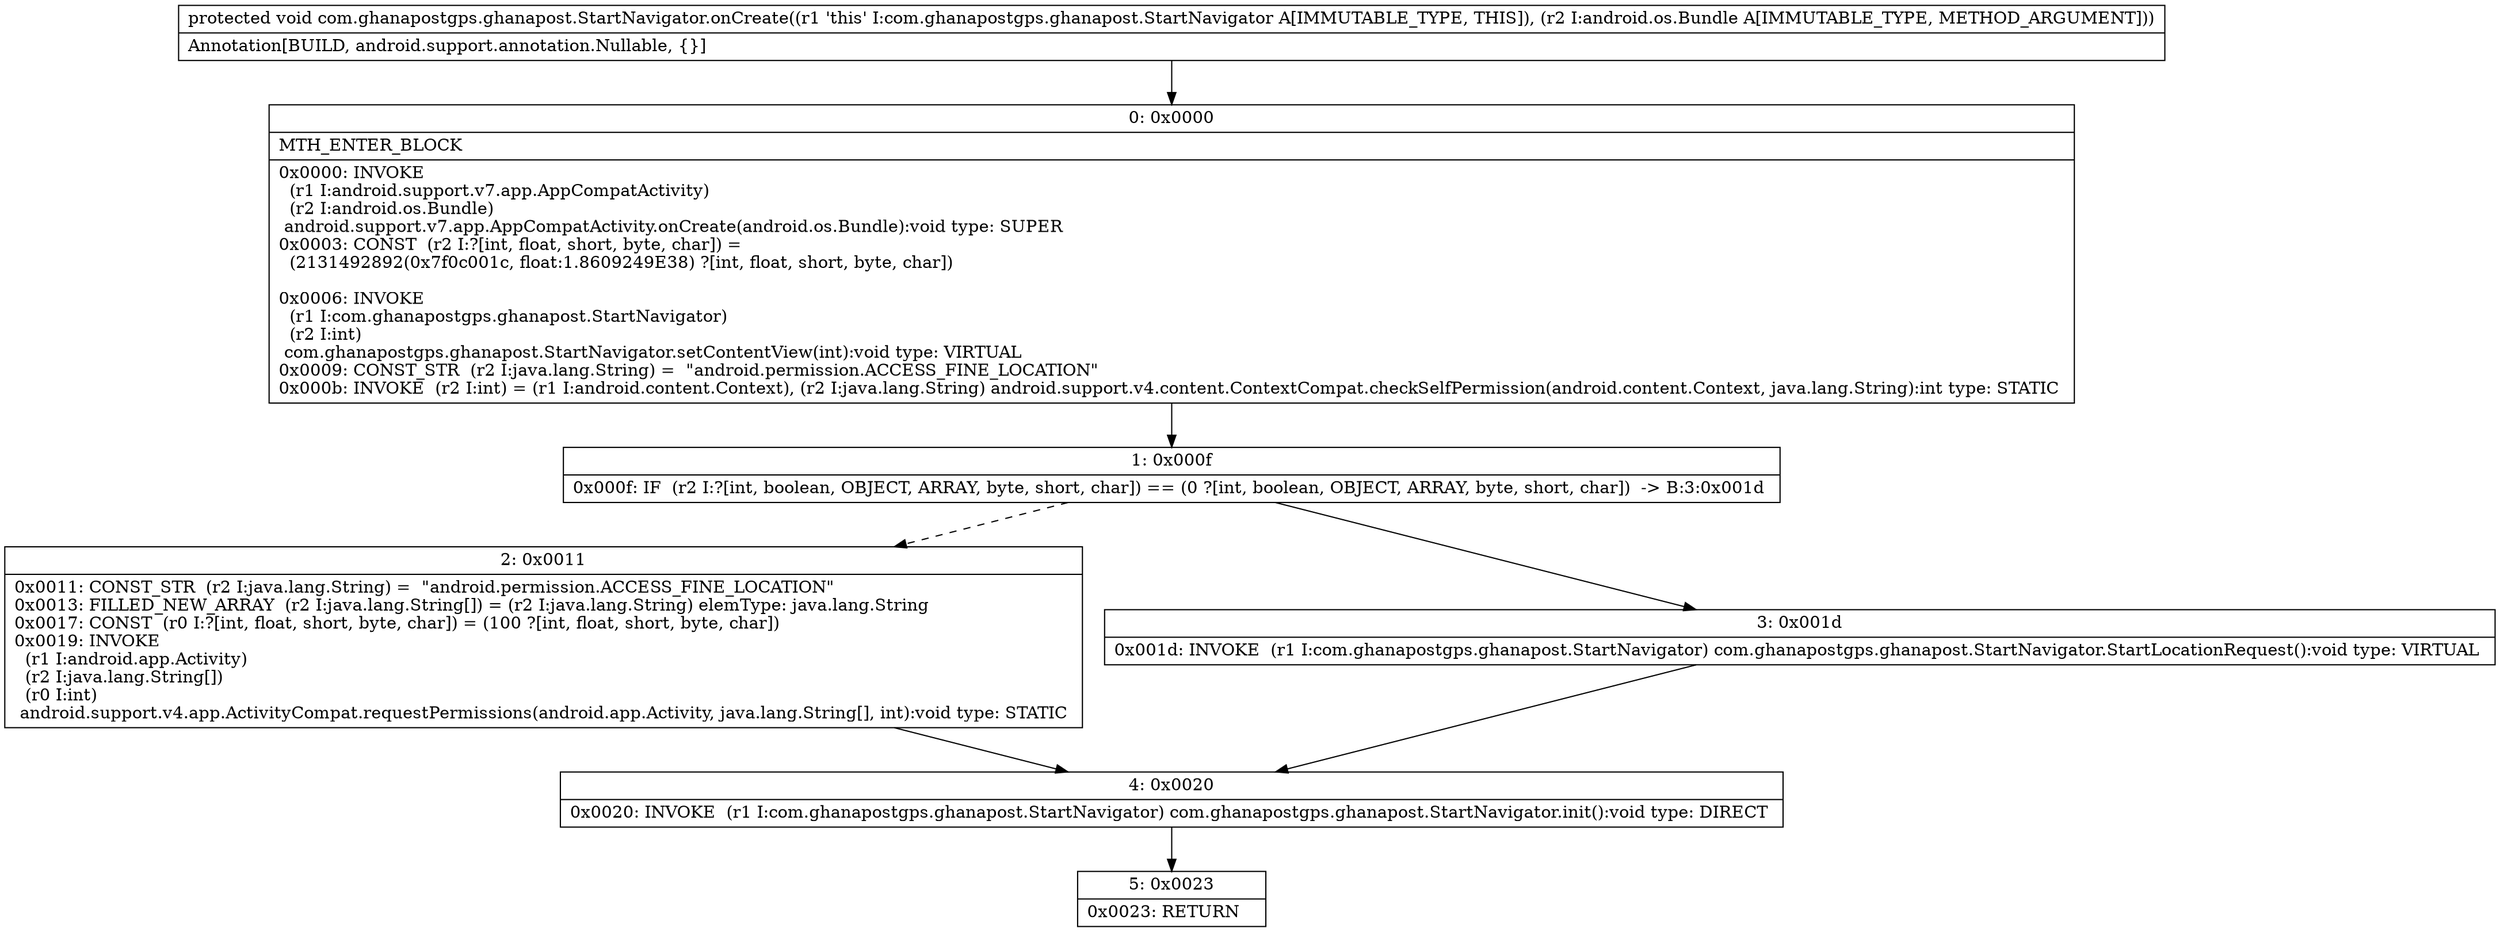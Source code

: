 digraph "CFG forcom.ghanapostgps.ghanapost.StartNavigator.onCreate(Landroid\/os\/Bundle;)V" {
Node_0 [shape=record,label="{0\:\ 0x0000|MTH_ENTER_BLOCK\l|0x0000: INVOKE  \l  (r1 I:android.support.v7.app.AppCompatActivity)\l  (r2 I:android.os.Bundle)\l android.support.v7.app.AppCompatActivity.onCreate(android.os.Bundle):void type: SUPER \l0x0003: CONST  (r2 I:?[int, float, short, byte, char]) = \l  (2131492892(0x7f0c001c, float:1.8609249E38) ?[int, float, short, byte, char])\l \l0x0006: INVOKE  \l  (r1 I:com.ghanapostgps.ghanapost.StartNavigator)\l  (r2 I:int)\l com.ghanapostgps.ghanapost.StartNavigator.setContentView(int):void type: VIRTUAL \l0x0009: CONST_STR  (r2 I:java.lang.String) =  \"android.permission.ACCESS_FINE_LOCATION\" \l0x000b: INVOKE  (r2 I:int) = (r1 I:android.content.Context), (r2 I:java.lang.String) android.support.v4.content.ContextCompat.checkSelfPermission(android.content.Context, java.lang.String):int type: STATIC \l}"];
Node_1 [shape=record,label="{1\:\ 0x000f|0x000f: IF  (r2 I:?[int, boolean, OBJECT, ARRAY, byte, short, char]) == (0 ?[int, boolean, OBJECT, ARRAY, byte, short, char])  \-\> B:3:0x001d \l}"];
Node_2 [shape=record,label="{2\:\ 0x0011|0x0011: CONST_STR  (r2 I:java.lang.String) =  \"android.permission.ACCESS_FINE_LOCATION\" \l0x0013: FILLED_NEW_ARRAY  (r2 I:java.lang.String[]) = (r2 I:java.lang.String) elemType: java.lang.String \l0x0017: CONST  (r0 I:?[int, float, short, byte, char]) = (100 ?[int, float, short, byte, char]) \l0x0019: INVOKE  \l  (r1 I:android.app.Activity)\l  (r2 I:java.lang.String[])\l  (r0 I:int)\l android.support.v4.app.ActivityCompat.requestPermissions(android.app.Activity, java.lang.String[], int):void type: STATIC \l}"];
Node_3 [shape=record,label="{3\:\ 0x001d|0x001d: INVOKE  (r1 I:com.ghanapostgps.ghanapost.StartNavigator) com.ghanapostgps.ghanapost.StartNavigator.StartLocationRequest():void type: VIRTUAL \l}"];
Node_4 [shape=record,label="{4\:\ 0x0020|0x0020: INVOKE  (r1 I:com.ghanapostgps.ghanapost.StartNavigator) com.ghanapostgps.ghanapost.StartNavigator.init():void type: DIRECT \l}"];
Node_5 [shape=record,label="{5\:\ 0x0023|0x0023: RETURN   \l}"];
MethodNode[shape=record,label="{protected void com.ghanapostgps.ghanapost.StartNavigator.onCreate((r1 'this' I:com.ghanapostgps.ghanapost.StartNavigator A[IMMUTABLE_TYPE, THIS]), (r2 I:android.os.Bundle A[IMMUTABLE_TYPE, METHOD_ARGUMENT]))  | Annotation[BUILD, android.support.annotation.Nullable, \{\}]\l}"];
MethodNode -> Node_0;
Node_0 -> Node_1;
Node_1 -> Node_2[style=dashed];
Node_1 -> Node_3;
Node_2 -> Node_4;
Node_3 -> Node_4;
Node_4 -> Node_5;
}

